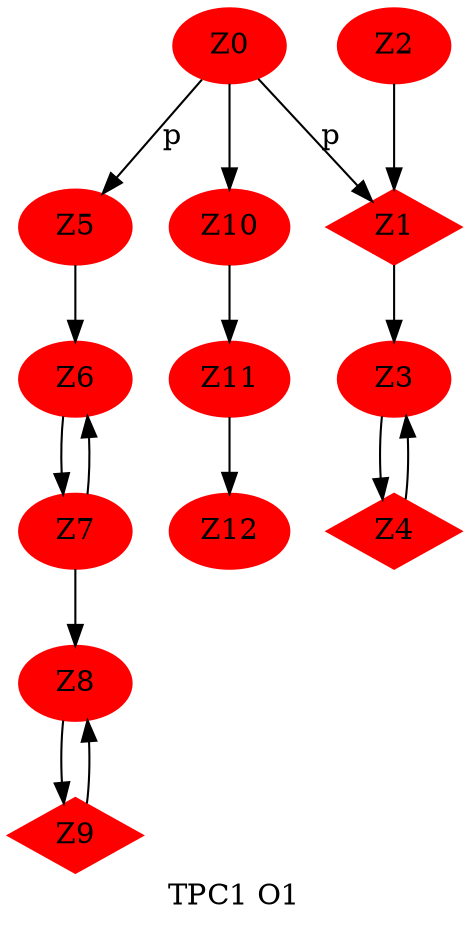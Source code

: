 digraph tpc1 {
               node [style=filled,color=red];
               
       Z0 ->Z1 [label= "p"];
                Z1 : Z2 -> Z3 -> Z4;
               Z2 -> Z1; Z4 -> Z3;
               Z0 -> Z5 [label="p"];
               Z5 -> Z6 -> Z7 ->Z8 -> Z9;
               Z7 -> Z6; Z9 -> Z8;
               Z0 -> Z10 -> Z11 -> Z12;
               label = "TPC1 O1"
       Z4[shape=Mdiamond]
       Z9[shape=Mdiamond]
       Z1[shape=Mdiamond]
}